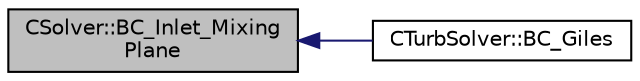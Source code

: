 digraph "CSolver::BC_Inlet_MixingPlane"
{
  edge [fontname="Helvetica",fontsize="10",labelfontname="Helvetica",labelfontsize="10"];
  node [fontname="Helvetica",fontsize="10",shape=record];
  rankdir="LR";
  Node318 [label="CSolver::BC_Inlet_Mixing\lPlane",height=0.2,width=0.4,color="black", fillcolor="grey75", style="filled", fontcolor="black"];
  Node318 -> Node319 [dir="back",color="midnightblue",fontsize="10",style="solid",fontname="Helvetica"];
  Node319 [label="CTurbSolver::BC_Giles",height=0.2,width=0.4,color="black", fillcolor="white", style="filled",URL="$class_c_turb_solver.html#a38c6b619e04b33b19ac586845bdb4c82",tooltip="Impose via the residual the Euler wall boundary condition. "];
}
